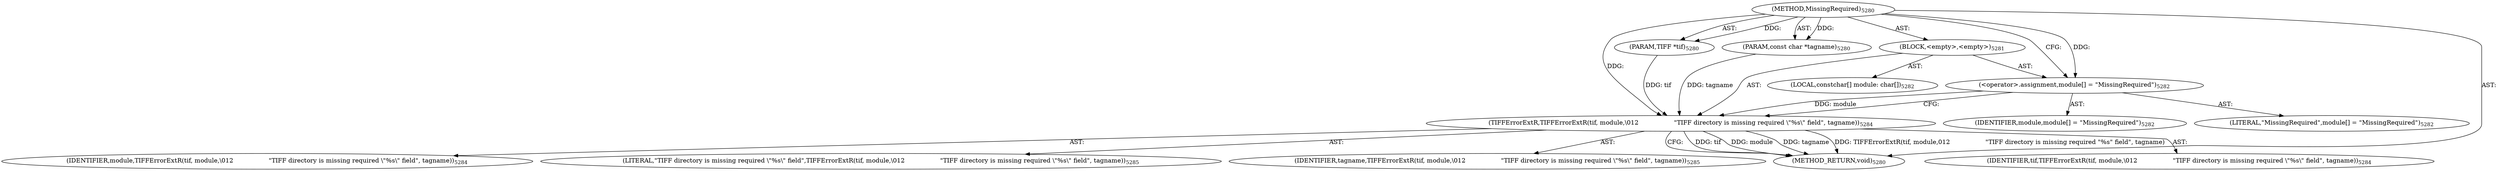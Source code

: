digraph "MissingRequired" {  
"91632" [label = <(METHOD,MissingRequired)<SUB>5280</SUB>> ]
"91633" [label = <(PARAM,TIFF *tif)<SUB>5280</SUB>> ]
"91634" [label = <(PARAM,const char *tagname)<SUB>5280</SUB>> ]
"91635" [label = <(BLOCK,&lt;empty&gt;,&lt;empty&gt;)<SUB>5281</SUB>> ]
"91636" [label = <(LOCAL,constchar[] module: char[])<SUB>5282</SUB>> ]
"91637" [label = <(&lt;operator&gt;.assignment,module[] = &quot;MissingRequired&quot;)<SUB>5282</SUB>> ]
"91638" [label = <(IDENTIFIER,module,module[] = &quot;MissingRequired&quot;)<SUB>5282</SUB>> ]
"91639" [label = <(LITERAL,&quot;MissingRequired&quot;,module[] = &quot;MissingRequired&quot;)<SUB>5282</SUB>> ]
"91640" [label = <(TIFFErrorExtR,TIFFErrorExtR(tif, module,\012                  &quot;TIFF directory is missing required \&quot;%s\&quot; field&quot;, tagname))<SUB>5284</SUB>> ]
"91641" [label = <(IDENTIFIER,tif,TIFFErrorExtR(tif, module,\012                  &quot;TIFF directory is missing required \&quot;%s\&quot; field&quot;, tagname))<SUB>5284</SUB>> ]
"91642" [label = <(IDENTIFIER,module,TIFFErrorExtR(tif, module,\012                  &quot;TIFF directory is missing required \&quot;%s\&quot; field&quot;, tagname))<SUB>5284</SUB>> ]
"91643" [label = <(LITERAL,&quot;TIFF directory is missing required \&quot;%s\&quot; field&quot;,TIFFErrorExtR(tif, module,\012                  &quot;TIFF directory is missing required \&quot;%s\&quot; field&quot;, tagname))<SUB>5285</SUB>> ]
"91644" [label = <(IDENTIFIER,tagname,TIFFErrorExtR(tif, module,\012                  &quot;TIFF directory is missing required \&quot;%s\&quot; field&quot;, tagname))<SUB>5285</SUB>> ]
"91645" [label = <(METHOD_RETURN,void)<SUB>5280</SUB>> ]
  "91632" -> "91633"  [ label = "AST: "] 
  "91632" -> "91634"  [ label = "AST: "] 
  "91632" -> "91635"  [ label = "AST: "] 
  "91632" -> "91645"  [ label = "AST: "] 
  "91635" -> "91636"  [ label = "AST: "] 
  "91635" -> "91637"  [ label = "AST: "] 
  "91635" -> "91640"  [ label = "AST: "] 
  "91637" -> "91638"  [ label = "AST: "] 
  "91637" -> "91639"  [ label = "AST: "] 
  "91640" -> "91641"  [ label = "AST: "] 
  "91640" -> "91642"  [ label = "AST: "] 
  "91640" -> "91643"  [ label = "AST: "] 
  "91640" -> "91644"  [ label = "AST: "] 
  "91637" -> "91640"  [ label = "CFG: "] 
  "91640" -> "91645"  [ label = "CFG: "] 
  "91632" -> "91637"  [ label = "CFG: "] 
  "91640" -> "91645"  [ label = "DDG: tif"] 
  "91640" -> "91645"  [ label = "DDG: module"] 
  "91640" -> "91645"  [ label = "DDG: tagname"] 
  "91640" -> "91645"  [ label = "DDG: TIFFErrorExtR(tif, module,\012                  &quot;TIFF directory is missing required \&quot;%s\&quot; field&quot;, tagname)"] 
  "91632" -> "91633"  [ label = "DDG: "] 
  "91632" -> "91634"  [ label = "DDG: "] 
  "91632" -> "91637"  [ label = "DDG: "] 
  "91633" -> "91640"  [ label = "DDG: tif"] 
  "91632" -> "91640"  [ label = "DDG: "] 
  "91637" -> "91640"  [ label = "DDG: module"] 
  "91634" -> "91640"  [ label = "DDG: tagname"] 
}
